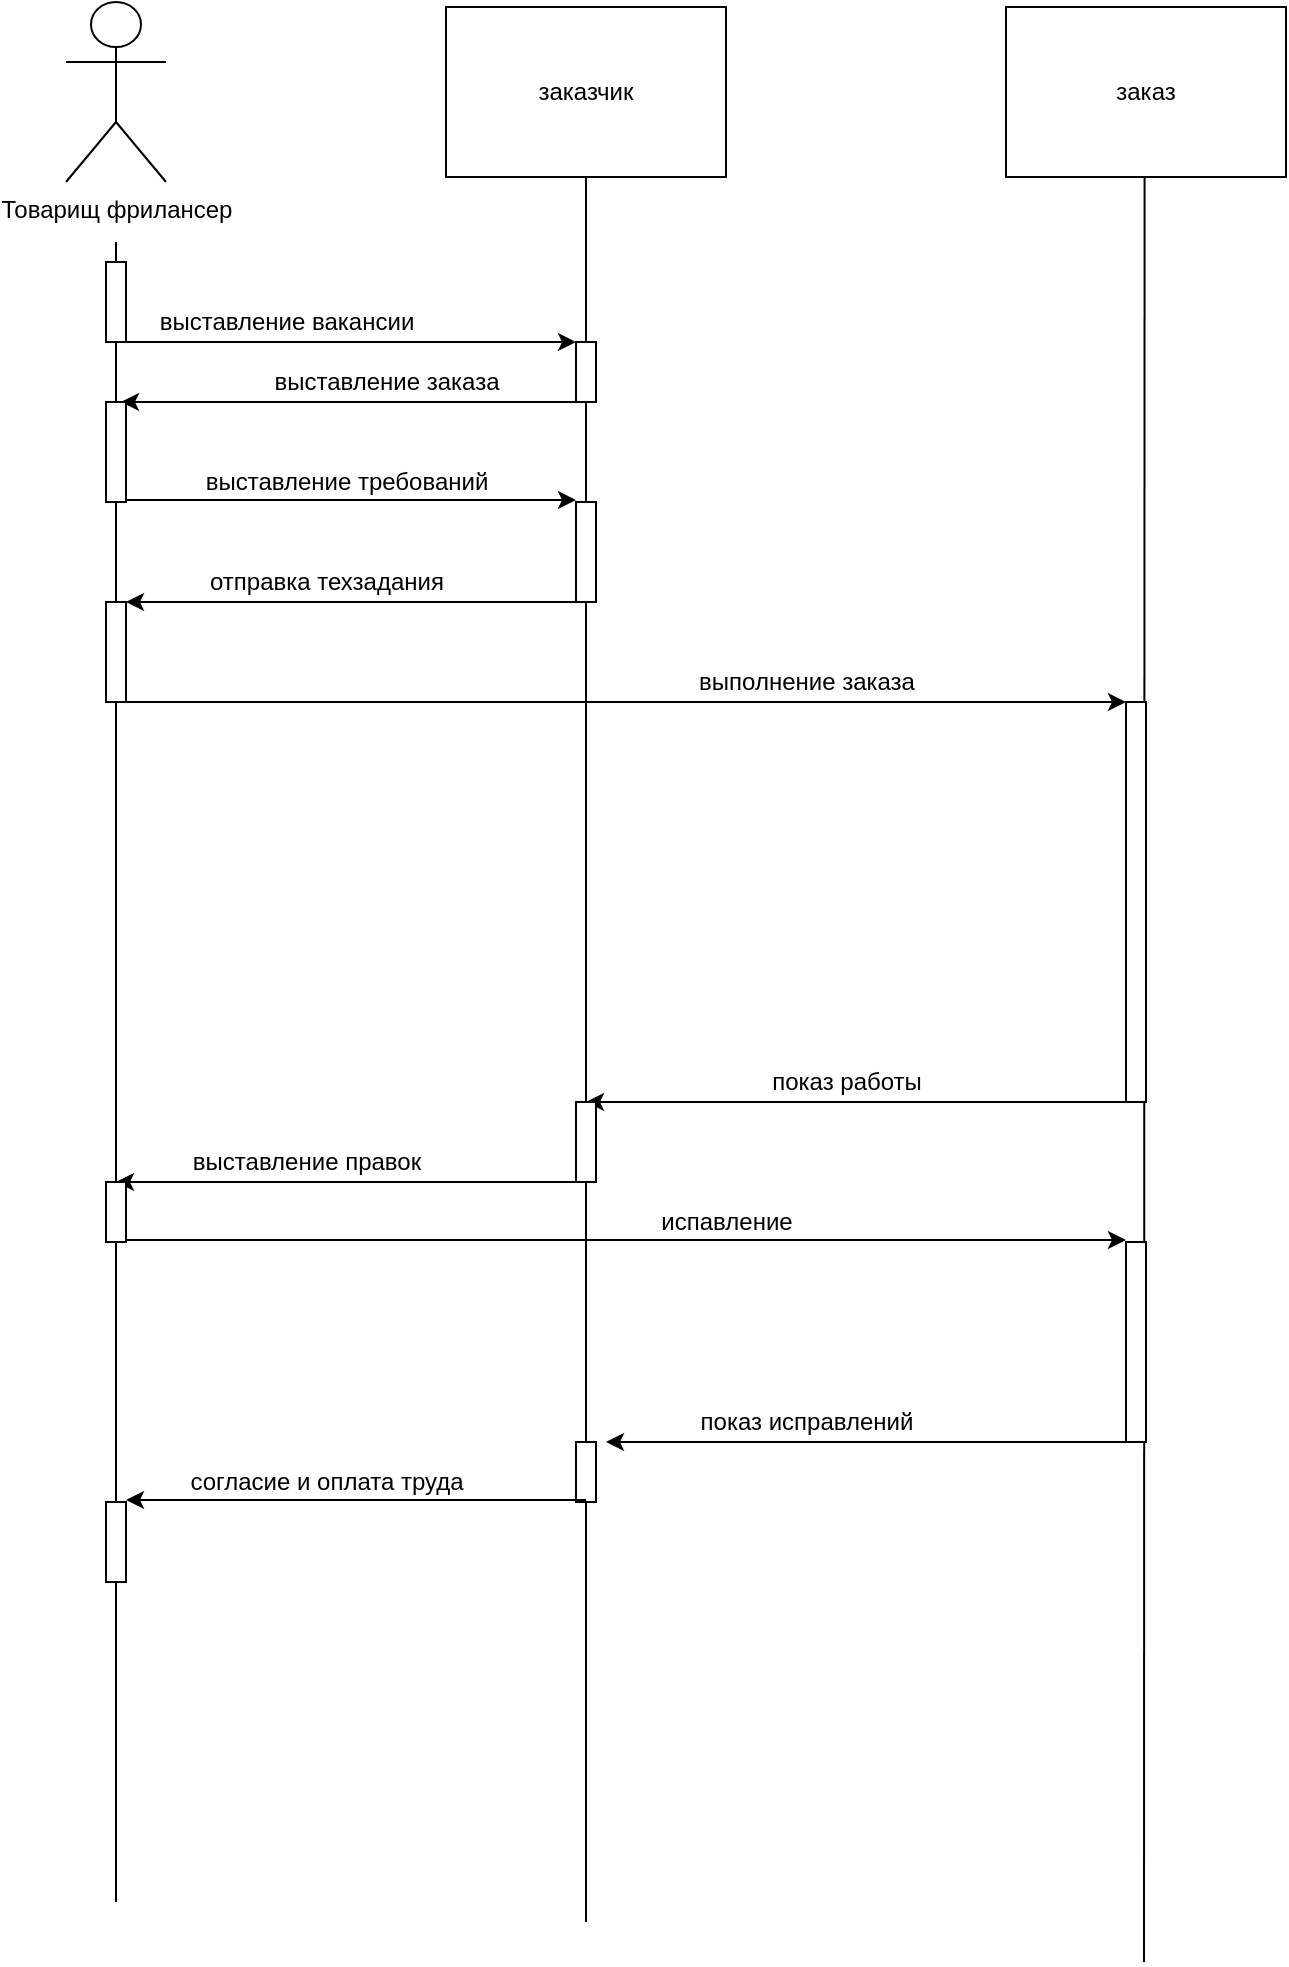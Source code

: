 <mxfile version="15.3.0" type="github">
  <diagram id="i_p06XZrNtStNfNZLIwT" name="Page-1">
    <mxGraphModel dx="2848" dy="1086" grid="1" gridSize="10" guides="1" tooltips="1" connect="1" arrows="1" fold="1" page="1" pageScale="1" pageWidth="827" pageHeight="1169" math="0" shadow="0">
      <root>
        <mxCell id="0" />
        <mxCell id="1" parent="0" />
        <mxCell id="Hhu1_vtvKab3z7m5SkjY-1" value="Товарищ фрилансер" style="shape=umlActor;verticalLabelPosition=bottom;verticalAlign=top;html=1;outlineConnect=0;" vertex="1" parent="1">
          <mxGeometry x="30" y="30" width="50" height="90" as="geometry" />
        </mxCell>
        <mxCell id="Hhu1_vtvKab3z7m5SkjY-2" value="заказчик" style="rounded=0;whiteSpace=wrap;html=1;" vertex="1" parent="1">
          <mxGeometry x="220" y="32.5" width="140" height="85" as="geometry" />
        </mxCell>
        <mxCell id="Hhu1_vtvKab3z7m5SkjY-3" value="заказ" style="rounded=0;whiteSpace=wrap;html=1;" vertex="1" parent="1">
          <mxGeometry x="500" y="32.5" width="140" height="85" as="geometry" />
        </mxCell>
        <mxCell id="Hhu1_vtvKab3z7m5SkjY-4" value="" style="endArrow=none;html=1;entryX=0.5;entryY=1;entryDx=0;entryDy=0;startArrow=none;" edge="1" parent="1" target="Hhu1_vtvKab3z7m5SkjY-2" source="Hhu1_vtvKab3z7m5SkjY-46">
          <mxGeometry width="50" height="50" relative="1" as="geometry">
            <mxPoint x="290" y="830" as="sourcePoint" />
            <mxPoint x="370" y="140" as="targetPoint" />
          </mxGeometry>
        </mxCell>
        <mxCell id="Hhu1_vtvKab3z7m5SkjY-5" value="" style="endArrow=none;html=1;entryX=0.5;entryY=1;entryDx=0;entryDy=0;" edge="1" parent="1">
          <mxGeometry width="50" height="50" relative="1" as="geometry">
            <mxPoint x="569" y="1010" as="sourcePoint" />
            <mxPoint x="569.29" y="117.5" as="targetPoint" />
          </mxGeometry>
        </mxCell>
        <mxCell id="Hhu1_vtvKab3z7m5SkjY-6" value="" style="endArrow=none;html=1;startArrow=none;" edge="1" parent="1" source="Hhu1_vtvKab3z7m5SkjY-27">
          <mxGeometry width="50" height="50" relative="1" as="geometry">
            <mxPoint x="55" y="850" as="sourcePoint" />
            <mxPoint x="55" y="150" as="targetPoint" />
          </mxGeometry>
        </mxCell>
        <mxCell id="Hhu1_vtvKab3z7m5SkjY-7" value="" style="rounded=0;whiteSpace=wrap;html=1;" vertex="1" parent="1">
          <mxGeometry x="50" y="160" width="10" height="40" as="geometry" />
        </mxCell>
        <mxCell id="Hhu1_vtvKab3z7m5SkjY-8" value="" style="endArrow=classic;html=1;exitX=1;exitY=1;exitDx=0;exitDy=0;entryX=0;entryY=0;entryDx=0;entryDy=0;" edge="1" parent="1" source="Hhu1_vtvKab3z7m5SkjY-7" target="Hhu1_vtvKab3z7m5SkjY-10">
          <mxGeometry width="50" height="50" relative="1" as="geometry">
            <mxPoint x="80" y="200" as="sourcePoint" />
            <mxPoint x="250" y="200" as="targetPoint" />
          </mxGeometry>
        </mxCell>
        <mxCell id="Hhu1_vtvKab3z7m5SkjY-9" value="выставление вакансии" style="text;html=1;align=center;verticalAlign=middle;resizable=0;points=[];autosize=1;strokeColor=none;fillColor=none;" vertex="1" parent="1">
          <mxGeometry x="55" y="180" width="170" height="20" as="geometry" />
        </mxCell>
        <mxCell id="Hhu1_vtvKab3z7m5SkjY-10" value="" style="rounded=0;whiteSpace=wrap;html=1;" vertex="1" parent="1">
          <mxGeometry x="285" y="200" width="10" height="30" as="geometry" />
        </mxCell>
        <mxCell id="Hhu1_vtvKab3z7m5SkjY-11" value="" style="endArrow=classic;html=1;exitX=0;exitY=1;exitDx=0;exitDy=0;entryX=0.75;entryY=0;entryDx=0;entryDy=0;" edge="1" parent="1" source="Hhu1_vtvKab3z7m5SkjY-10" target="Hhu1_vtvKab3z7m5SkjY-13">
          <mxGeometry width="50" height="50" relative="1" as="geometry">
            <mxPoint x="250" y="330" as="sourcePoint" />
            <mxPoint x="80" y="230" as="targetPoint" />
          </mxGeometry>
        </mxCell>
        <mxCell id="Hhu1_vtvKab3z7m5SkjY-12" value="выставление заказа" style="text;html=1;align=center;verticalAlign=middle;resizable=0;points=[];autosize=1;strokeColor=none;fillColor=none;" vertex="1" parent="1">
          <mxGeometry x="110" y="210" width="160" height="20" as="geometry" />
        </mxCell>
        <mxCell id="Hhu1_vtvKab3z7m5SkjY-13" value="" style="rounded=0;whiteSpace=wrap;html=1;" vertex="1" parent="1">
          <mxGeometry x="50" y="230" width="10" height="50" as="geometry" />
        </mxCell>
        <mxCell id="Hhu1_vtvKab3z7m5SkjY-14" value="" style="endArrow=classic;html=1;exitX=1;exitY=1;exitDx=0;exitDy=0;entryX=0;entryY=0;entryDx=0;entryDy=0;" edge="1" parent="1">
          <mxGeometry width="50" height="50" relative="1" as="geometry">
            <mxPoint x="60" y="279" as="sourcePoint" />
            <mxPoint x="285" y="279" as="targetPoint" />
          </mxGeometry>
        </mxCell>
        <mxCell id="Hhu1_vtvKab3z7m5SkjY-15" value="выставление требований" style="text;html=1;align=center;verticalAlign=middle;resizable=0;points=[];autosize=1;strokeColor=none;fillColor=none;" vertex="1" parent="1">
          <mxGeometry x="75" y="260" width="190" height="20" as="geometry" />
        </mxCell>
        <mxCell id="Hhu1_vtvKab3z7m5SkjY-16" value="" style="rounded=0;whiteSpace=wrap;html=1;" vertex="1" parent="1">
          <mxGeometry x="285" y="280" width="10" height="50" as="geometry" />
        </mxCell>
        <mxCell id="Hhu1_vtvKab3z7m5SkjY-17" value="" style="endArrow=classic;html=1;exitX=0;exitY=1;exitDx=0;exitDy=0;entryX=0.75;entryY=0;entryDx=0;entryDy=0;" edge="1" parent="1">
          <mxGeometry width="50" height="50" relative="1" as="geometry">
            <mxPoint x="287.5" y="330" as="sourcePoint" />
            <mxPoint x="60" y="330" as="targetPoint" />
          </mxGeometry>
        </mxCell>
        <mxCell id="Hhu1_vtvKab3z7m5SkjY-18" value="" style="rounded=0;whiteSpace=wrap;html=1;" vertex="1" parent="1">
          <mxGeometry x="50" y="330" width="10" height="50" as="geometry" />
        </mxCell>
        <mxCell id="Hhu1_vtvKab3z7m5SkjY-19" value="отправка техзадания" style="text;html=1;align=center;verticalAlign=middle;resizable=0;points=[];autosize=1;strokeColor=none;fillColor=none;" vertex="1" parent="1">
          <mxGeometry x="80" y="310" width="160" height="20" as="geometry" />
        </mxCell>
        <mxCell id="Hhu1_vtvKab3z7m5SkjY-20" value="" style="endArrow=classic;html=1;exitX=1;exitY=1;exitDx=0;exitDy=0;entryX=0;entryY=0;entryDx=0;entryDy=0;" edge="1" parent="1" source="Hhu1_vtvKab3z7m5SkjY-18" target="Hhu1_vtvKab3z7m5SkjY-21">
          <mxGeometry width="50" height="50" relative="1" as="geometry">
            <mxPoint x="250" y="350" as="sourcePoint" />
            <mxPoint x="550" y="380" as="targetPoint" />
          </mxGeometry>
        </mxCell>
        <mxCell id="Hhu1_vtvKab3z7m5SkjY-21" value="" style="rounded=0;whiteSpace=wrap;html=1;" vertex="1" parent="1">
          <mxGeometry x="560" y="380" width="10" height="200" as="geometry" />
        </mxCell>
        <mxCell id="Hhu1_vtvKab3z7m5SkjY-22" value="выполнение заказа" style="text;html=1;align=center;verticalAlign=middle;resizable=0;points=[];autosize=1;strokeColor=none;fillColor=none;" vertex="1" parent="1">
          <mxGeometry x="325" y="360" width="150" height="20" as="geometry" />
        </mxCell>
        <mxCell id="Hhu1_vtvKab3z7m5SkjY-23" value="" style="endArrow=classic;html=1;exitX=0;exitY=1;exitDx=0;exitDy=0;entryX=0.5;entryY=0;entryDx=0;entryDy=0;entryPerimeter=0;" edge="1" parent="1" source="Hhu1_vtvKab3z7m5SkjY-21" target="Hhu1_vtvKab3z7m5SkjY-24">
          <mxGeometry width="50" height="50" relative="1" as="geometry">
            <mxPoint x="250" y="350" as="sourcePoint" />
            <mxPoint x="310" y="430" as="targetPoint" />
          </mxGeometry>
        </mxCell>
        <mxCell id="Hhu1_vtvKab3z7m5SkjY-24" value="" style="rounded=0;whiteSpace=wrap;html=1;" vertex="1" parent="1">
          <mxGeometry x="285" y="580" width="10" height="40" as="geometry" />
        </mxCell>
        <mxCell id="Hhu1_vtvKab3z7m5SkjY-26" value="" style="endArrow=classic;html=1;exitX=0;exitY=1;exitDx=0;exitDy=0;entryX=0.5;entryY=0;entryDx=0;entryDy=0;" edge="1" parent="1" source="Hhu1_vtvKab3z7m5SkjY-24" target="Hhu1_vtvKab3z7m5SkjY-27">
          <mxGeometry width="50" height="50" relative="1" as="geometry">
            <mxPoint x="-145" y="620" as="sourcePoint" />
            <mxPoint x="70" y="590" as="targetPoint" />
          </mxGeometry>
        </mxCell>
        <mxCell id="Hhu1_vtvKab3z7m5SkjY-32" value="" style="endArrow=classic;html=1;exitX=0;exitY=1;exitDx=0;exitDy=0;" edge="1" parent="1">
          <mxGeometry width="50" height="50" relative="1" as="geometry">
            <mxPoint x="560" y="750" as="sourcePoint" />
            <mxPoint x="300" y="750" as="targetPoint" />
          </mxGeometry>
        </mxCell>
        <mxCell id="Hhu1_vtvKab3z7m5SkjY-34" value="показ работы" style="text;html=1;align=center;verticalAlign=middle;resizable=0;points=[];autosize=1;strokeColor=none;fillColor=none;" vertex="1" parent="1">
          <mxGeometry x="365" y="560" width="110" height="20" as="geometry" />
        </mxCell>
        <mxCell id="Hhu1_vtvKab3z7m5SkjY-27" value="" style="rounded=0;whiteSpace=wrap;html=1;" vertex="1" parent="1">
          <mxGeometry x="50" y="620" width="10" height="30" as="geometry" />
        </mxCell>
        <mxCell id="Hhu1_vtvKab3z7m5SkjY-37" value="" style="endArrow=none;html=1;startArrow=none;" edge="1" parent="1" source="Hhu1_vtvKab3z7m5SkjY-49" target="Hhu1_vtvKab3z7m5SkjY-27">
          <mxGeometry width="50" height="50" relative="1" as="geometry">
            <mxPoint x="55" y="850" as="sourcePoint" />
            <mxPoint x="55" y="150" as="targetPoint" />
          </mxGeometry>
        </mxCell>
        <mxCell id="Hhu1_vtvKab3z7m5SkjY-40" value="выставление правок" style="text;html=1;align=center;verticalAlign=middle;resizable=0;points=[];autosize=1;strokeColor=none;fillColor=none;" vertex="1" parent="1">
          <mxGeometry x="70" y="600" width="160" height="20" as="geometry" />
        </mxCell>
        <mxCell id="Hhu1_vtvKab3z7m5SkjY-41" value="" style="rounded=0;whiteSpace=wrap;html=1;" vertex="1" parent="1">
          <mxGeometry x="560" y="650" width="10" height="100" as="geometry" />
        </mxCell>
        <mxCell id="Hhu1_vtvKab3z7m5SkjY-43" value="" style="endArrow=classic;html=1;exitX=1;exitY=1;exitDx=0;exitDy=0;" edge="1" parent="1">
          <mxGeometry width="50" height="50" relative="1" as="geometry">
            <mxPoint x="60" y="649" as="sourcePoint" />
            <mxPoint x="560" y="649" as="targetPoint" />
          </mxGeometry>
        </mxCell>
        <mxCell id="Hhu1_vtvKab3z7m5SkjY-44" value="испавление" style="text;html=1;align=center;verticalAlign=middle;resizable=0;points=[];autosize=1;strokeColor=none;fillColor=none;" vertex="1" parent="1">
          <mxGeometry x="310" y="630" width="100" height="20" as="geometry" />
        </mxCell>
        <mxCell id="Hhu1_vtvKab3z7m5SkjY-46" value="" style="rounded=0;whiteSpace=wrap;html=1;" vertex="1" parent="1">
          <mxGeometry x="285" y="750" width="10" height="30" as="geometry" />
        </mxCell>
        <mxCell id="Hhu1_vtvKab3z7m5SkjY-47" value="" style="endArrow=none;html=1;entryX=0.5;entryY=1;entryDx=0;entryDy=0;" edge="1" parent="1" target="Hhu1_vtvKab3z7m5SkjY-46">
          <mxGeometry width="50" height="50" relative="1" as="geometry">
            <mxPoint x="290" y="990" as="sourcePoint" />
            <mxPoint x="290" y="117.5" as="targetPoint" />
          </mxGeometry>
        </mxCell>
        <mxCell id="Hhu1_vtvKab3z7m5SkjY-48" value="показ исправлений" style="text;html=1;align=center;verticalAlign=middle;resizable=0;points=[];autosize=1;strokeColor=none;fillColor=none;" vertex="1" parent="1">
          <mxGeometry x="325" y="730" width="150" height="20" as="geometry" />
        </mxCell>
        <mxCell id="Hhu1_vtvKab3z7m5SkjY-49" value="" style="rounded=0;whiteSpace=wrap;html=1;" vertex="1" parent="1">
          <mxGeometry x="50" y="780" width="10" height="40" as="geometry" />
        </mxCell>
        <mxCell id="Hhu1_vtvKab3z7m5SkjY-50" value="" style="endArrow=none;html=1;" edge="1" parent="1" target="Hhu1_vtvKab3z7m5SkjY-49">
          <mxGeometry width="50" height="50" relative="1" as="geometry">
            <mxPoint x="55" y="980" as="sourcePoint" />
            <mxPoint x="55" y="650" as="targetPoint" />
          </mxGeometry>
        </mxCell>
        <mxCell id="Hhu1_vtvKab3z7m5SkjY-51" value="" style="endArrow=classic;html=1;exitX=0;exitY=1;exitDx=0;exitDy=0;" edge="1" parent="1">
          <mxGeometry width="50" height="50" relative="1" as="geometry">
            <mxPoint x="290" y="779" as="sourcePoint" />
            <mxPoint x="60" y="779" as="targetPoint" />
          </mxGeometry>
        </mxCell>
        <mxCell id="Hhu1_vtvKab3z7m5SkjY-52" value="согласие и оплата труда" style="text;html=1;align=center;verticalAlign=middle;resizable=0;points=[];autosize=1;strokeColor=none;fillColor=none;" vertex="1" parent="1">
          <mxGeometry x="65" y="760" width="190" height="20" as="geometry" />
        </mxCell>
      </root>
    </mxGraphModel>
  </diagram>
</mxfile>
